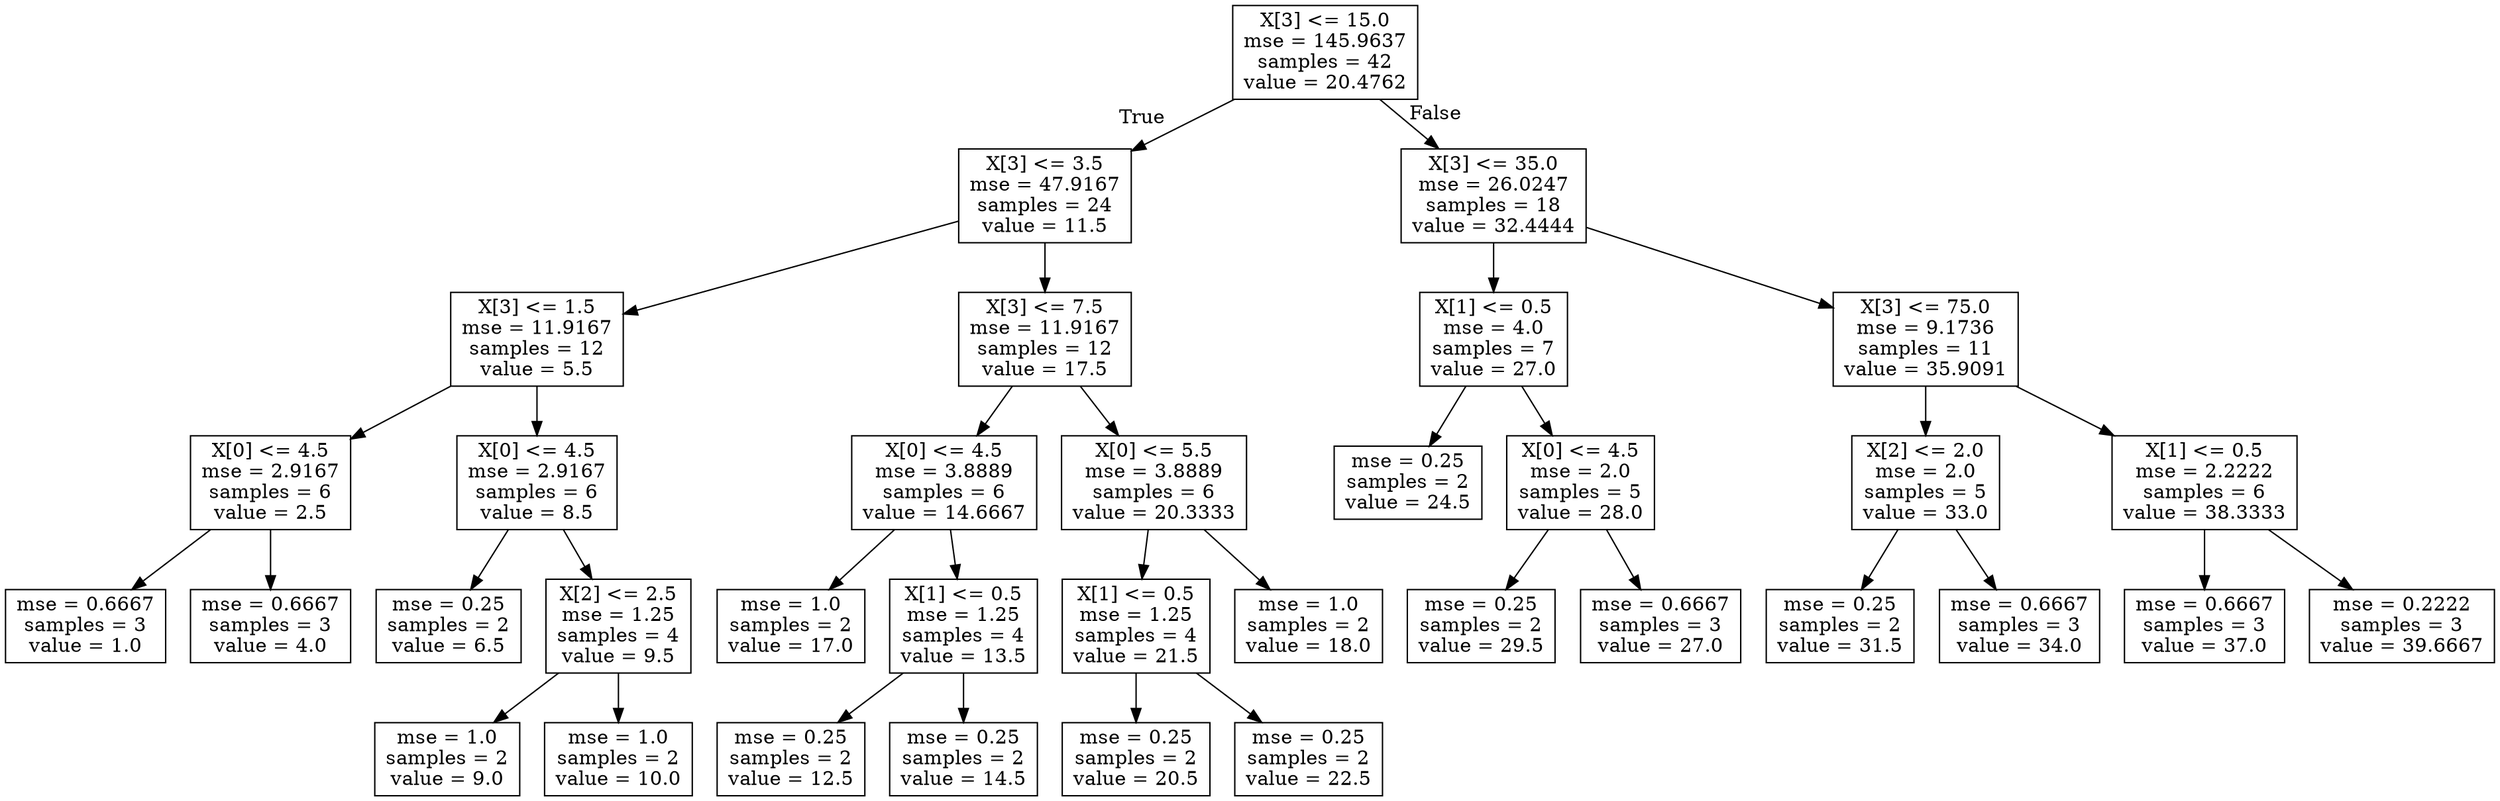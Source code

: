 digraph Tree {
node [shape=box] ;
0 [label="X[3] <= 15.0\nmse = 145.9637\nsamples = 42\nvalue = 20.4762"] ;
1 [label="X[3] <= 3.5\nmse = 47.9167\nsamples = 24\nvalue = 11.5"] ;
0 -> 1 [labeldistance=2.5, labelangle=45, headlabel="True"] ;
2 [label="X[3] <= 1.5\nmse = 11.9167\nsamples = 12\nvalue = 5.5"] ;
1 -> 2 ;
3 [label="X[0] <= 4.5\nmse = 2.9167\nsamples = 6\nvalue = 2.5"] ;
2 -> 3 ;
4 [label="mse = 0.6667\nsamples = 3\nvalue = 1.0"] ;
3 -> 4 ;
5 [label="mse = 0.6667\nsamples = 3\nvalue = 4.0"] ;
3 -> 5 ;
6 [label="X[0] <= 4.5\nmse = 2.9167\nsamples = 6\nvalue = 8.5"] ;
2 -> 6 ;
7 [label="mse = 0.25\nsamples = 2\nvalue = 6.5"] ;
6 -> 7 ;
8 [label="X[2] <= 2.5\nmse = 1.25\nsamples = 4\nvalue = 9.5"] ;
6 -> 8 ;
9 [label="mse = 1.0\nsamples = 2\nvalue = 9.0"] ;
8 -> 9 ;
10 [label="mse = 1.0\nsamples = 2\nvalue = 10.0"] ;
8 -> 10 ;
11 [label="X[3] <= 7.5\nmse = 11.9167\nsamples = 12\nvalue = 17.5"] ;
1 -> 11 ;
12 [label="X[0] <= 4.5\nmse = 3.8889\nsamples = 6\nvalue = 14.6667"] ;
11 -> 12 ;
13 [label="mse = 1.0\nsamples = 2\nvalue = 17.0"] ;
12 -> 13 ;
14 [label="X[1] <= 0.5\nmse = 1.25\nsamples = 4\nvalue = 13.5"] ;
12 -> 14 ;
15 [label="mse = 0.25\nsamples = 2\nvalue = 12.5"] ;
14 -> 15 ;
16 [label="mse = 0.25\nsamples = 2\nvalue = 14.5"] ;
14 -> 16 ;
17 [label="X[0] <= 5.5\nmse = 3.8889\nsamples = 6\nvalue = 20.3333"] ;
11 -> 17 ;
18 [label="X[1] <= 0.5\nmse = 1.25\nsamples = 4\nvalue = 21.5"] ;
17 -> 18 ;
19 [label="mse = 0.25\nsamples = 2\nvalue = 20.5"] ;
18 -> 19 ;
20 [label="mse = 0.25\nsamples = 2\nvalue = 22.5"] ;
18 -> 20 ;
21 [label="mse = 1.0\nsamples = 2\nvalue = 18.0"] ;
17 -> 21 ;
22 [label="X[3] <= 35.0\nmse = 26.0247\nsamples = 18\nvalue = 32.4444"] ;
0 -> 22 [labeldistance=2.5, labelangle=-45, headlabel="False"] ;
23 [label="X[1] <= 0.5\nmse = 4.0\nsamples = 7\nvalue = 27.0"] ;
22 -> 23 ;
24 [label="mse = 0.25\nsamples = 2\nvalue = 24.5"] ;
23 -> 24 ;
25 [label="X[0] <= 4.5\nmse = 2.0\nsamples = 5\nvalue = 28.0"] ;
23 -> 25 ;
26 [label="mse = 0.25\nsamples = 2\nvalue = 29.5"] ;
25 -> 26 ;
27 [label="mse = 0.6667\nsamples = 3\nvalue = 27.0"] ;
25 -> 27 ;
28 [label="X[3] <= 75.0\nmse = 9.1736\nsamples = 11\nvalue = 35.9091"] ;
22 -> 28 ;
29 [label="X[2] <= 2.0\nmse = 2.0\nsamples = 5\nvalue = 33.0"] ;
28 -> 29 ;
30 [label="mse = 0.25\nsamples = 2\nvalue = 31.5"] ;
29 -> 30 ;
31 [label="mse = 0.6667\nsamples = 3\nvalue = 34.0"] ;
29 -> 31 ;
32 [label="X[1] <= 0.5\nmse = 2.2222\nsamples = 6\nvalue = 38.3333"] ;
28 -> 32 ;
33 [label="mse = 0.6667\nsamples = 3\nvalue = 37.0"] ;
32 -> 33 ;
34 [label="mse = 0.2222\nsamples = 3\nvalue = 39.6667"] ;
32 -> 34 ;
}